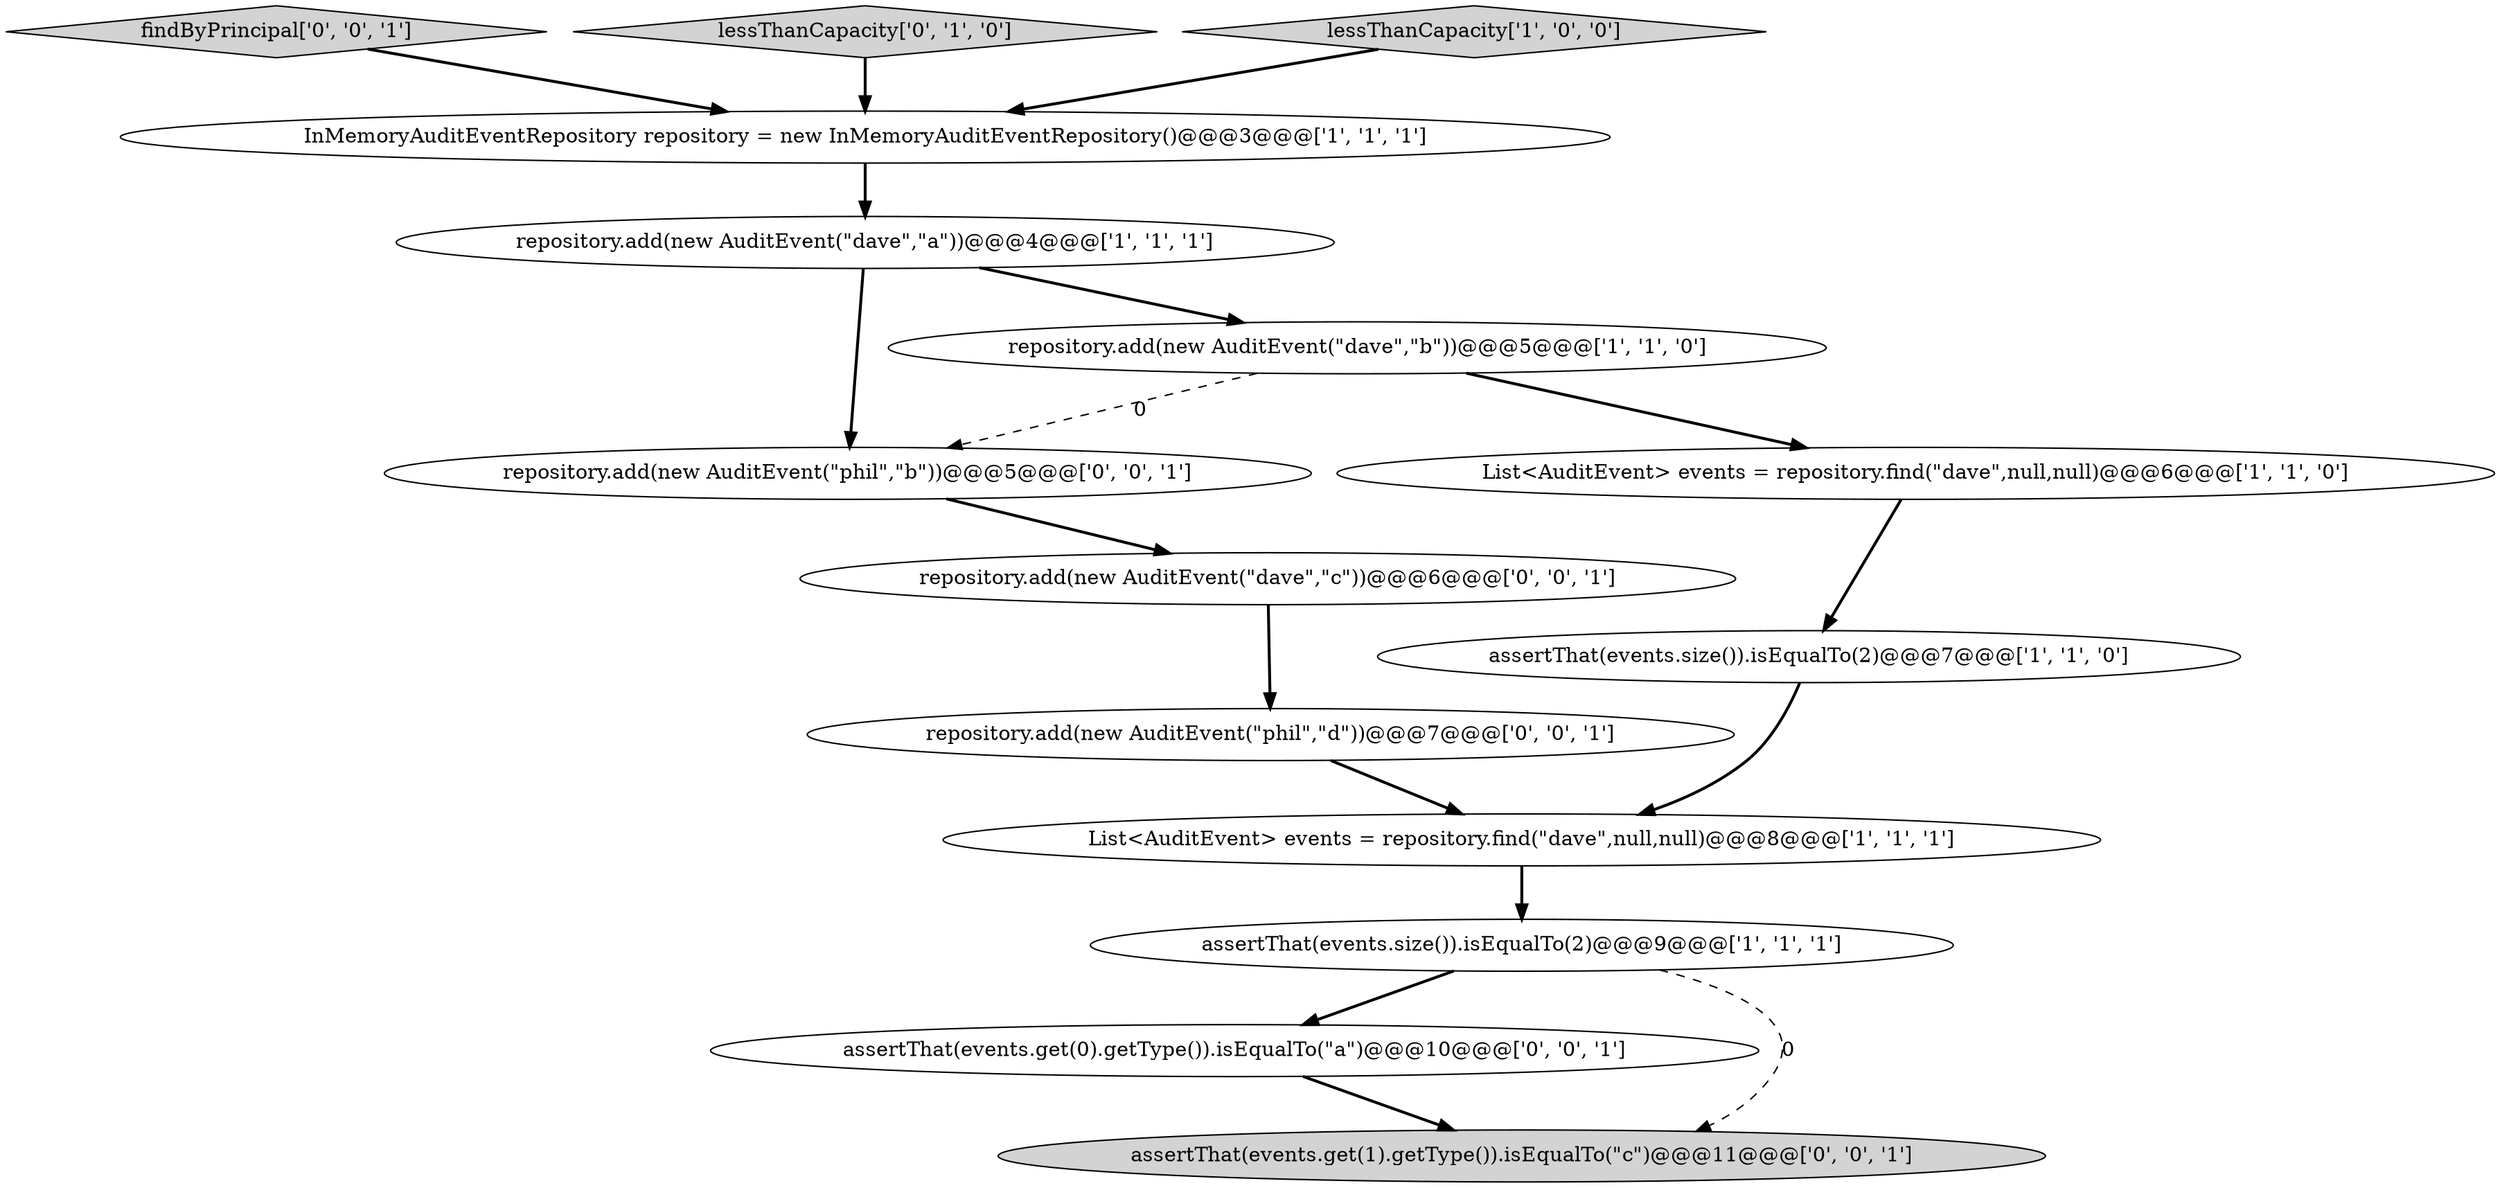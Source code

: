 digraph {
4 [style = filled, label = "repository.add(new AuditEvent(\"dave\",\"a\"))@@@4@@@['1', '1', '1']", fillcolor = white, shape = ellipse image = "AAA0AAABBB1BBB"];
13 [style = filled, label = "assertThat(events.get(0).getType()).isEqualTo(\"a\")@@@10@@@['0', '0', '1']", fillcolor = white, shape = ellipse image = "AAA0AAABBB3BBB"];
9 [style = filled, label = "assertThat(events.get(1).getType()).isEqualTo(\"c\")@@@11@@@['0', '0', '1']", fillcolor = lightgray, shape = ellipse image = "AAA0AAABBB3BBB"];
14 [style = filled, label = "findByPrincipal['0', '0', '1']", fillcolor = lightgray, shape = diamond image = "AAA0AAABBB3BBB"];
11 [style = filled, label = "repository.add(new AuditEvent(\"dave\",\"c\"))@@@6@@@['0', '0', '1']", fillcolor = white, shape = ellipse image = "AAA0AAABBB3BBB"];
10 [style = filled, label = "repository.add(new AuditEvent(\"phil\",\"b\"))@@@5@@@['0', '0', '1']", fillcolor = white, shape = ellipse image = "AAA0AAABBB3BBB"];
1 [style = filled, label = "assertThat(events.size()).isEqualTo(2)@@@7@@@['1', '1', '0']", fillcolor = white, shape = ellipse image = "AAA0AAABBB1BBB"];
3 [style = filled, label = "repository.add(new AuditEvent(\"dave\",\"b\"))@@@5@@@['1', '1', '0']", fillcolor = white, shape = ellipse image = "AAA0AAABBB1BBB"];
2 [style = filled, label = "InMemoryAuditEventRepository repository = new InMemoryAuditEventRepository()@@@3@@@['1', '1', '1']", fillcolor = white, shape = ellipse image = "AAA0AAABBB1BBB"];
0 [style = filled, label = "List<AuditEvent> events = repository.find(\"dave\",null,null)@@@6@@@['1', '1', '0']", fillcolor = white, shape = ellipse image = "AAA0AAABBB1BBB"];
8 [style = filled, label = "lessThanCapacity['0', '1', '0']", fillcolor = lightgray, shape = diamond image = "AAA0AAABBB2BBB"];
12 [style = filled, label = "repository.add(new AuditEvent(\"phil\",\"d\"))@@@7@@@['0', '0', '1']", fillcolor = white, shape = ellipse image = "AAA0AAABBB3BBB"];
5 [style = filled, label = "assertThat(events.size()).isEqualTo(2)@@@9@@@['1', '1', '1']", fillcolor = white, shape = ellipse image = "AAA0AAABBB1BBB"];
6 [style = filled, label = "List<AuditEvent> events = repository.find(\"dave\",null,null)@@@8@@@['1', '1', '1']", fillcolor = white, shape = ellipse image = "AAA0AAABBB1BBB"];
7 [style = filled, label = "lessThanCapacity['1', '0', '0']", fillcolor = lightgray, shape = diamond image = "AAA0AAABBB1BBB"];
4->10 [style = bold, label=""];
4->3 [style = bold, label=""];
6->5 [style = bold, label=""];
5->9 [style = dashed, label="0"];
14->2 [style = bold, label=""];
11->12 [style = bold, label=""];
1->6 [style = bold, label=""];
13->9 [style = bold, label=""];
3->10 [style = dashed, label="0"];
8->2 [style = bold, label=""];
12->6 [style = bold, label=""];
2->4 [style = bold, label=""];
7->2 [style = bold, label=""];
0->1 [style = bold, label=""];
5->13 [style = bold, label=""];
3->0 [style = bold, label=""];
10->11 [style = bold, label=""];
}
